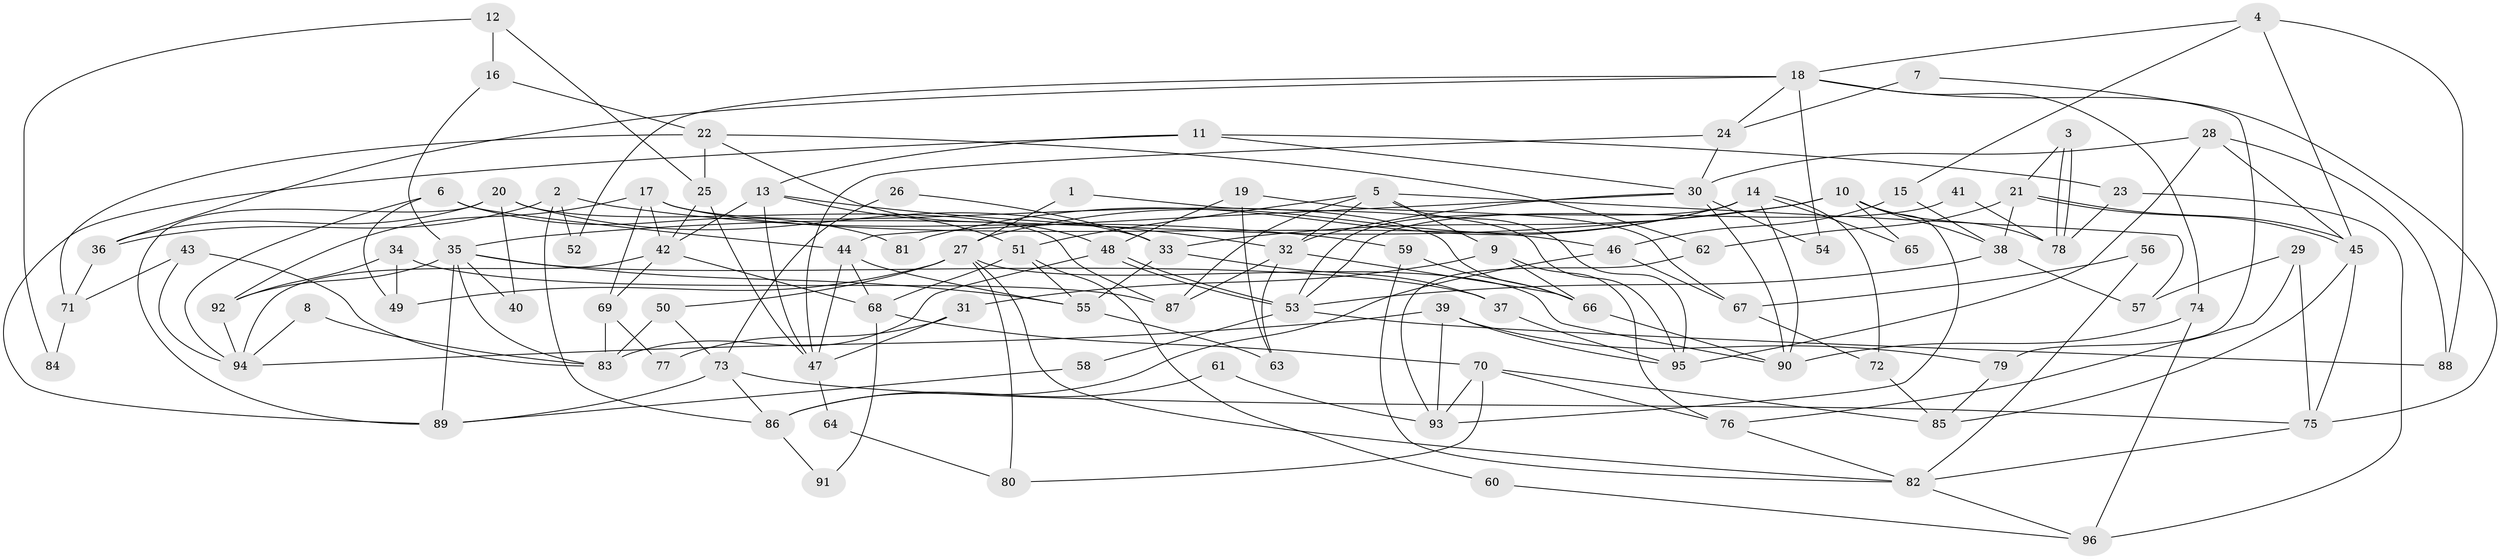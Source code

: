 // Generated by graph-tools (version 1.1) at 2025/02/03/09/25 03:02:00]
// undirected, 96 vertices, 192 edges
graph export_dot {
graph [start="1"]
  node [color=gray90,style=filled];
  1;
  2;
  3;
  4;
  5;
  6;
  7;
  8;
  9;
  10;
  11;
  12;
  13;
  14;
  15;
  16;
  17;
  18;
  19;
  20;
  21;
  22;
  23;
  24;
  25;
  26;
  27;
  28;
  29;
  30;
  31;
  32;
  33;
  34;
  35;
  36;
  37;
  38;
  39;
  40;
  41;
  42;
  43;
  44;
  45;
  46;
  47;
  48;
  49;
  50;
  51;
  52;
  53;
  54;
  55;
  56;
  57;
  58;
  59;
  60;
  61;
  62;
  63;
  64;
  65;
  66;
  67;
  68;
  69;
  70;
  71;
  72;
  73;
  74;
  75;
  76;
  77;
  78;
  79;
  80;
  81;
  82;
  83;
  84;
  85;
  86;
  87;
  88;
  89;
  90;
  91;
  92;
  93;
  94;
  95;
  96;
  1 -- 95;
  1 -- 27;
  2 -- 36;
  2 -- 86;
  2 -- 52;
  2 -- 59;
  3 -- 21;
  3 -- 78;
  3 -- 78;
  4 -- 45;
  4 -- 18;
  4 -- 15;
  4 -- 88;
  5 -- 87;
  5 -- 95;
  5 -- 9;
  5 -- 32;
  5 -- 51;
  5 -- 57;
  6 -- 44;
  6 -- 49;
  6 -- 81;
  6 -- 94;
  7 -- 24;
  7 -- 79;
  8 -- 83;
  8 -- 94;
  9 -- 76;
  9 -- 31;
  9 -- 66;
  10 -- 35;
  10 -- 78;
  10 -- 33;
  10 -- 38;
  10 -- 65;
  10 -- 93;
  11 -- 30;
  11 -- 13;
  11 -- 23;
  11 -- 89;
  12 -- 25;
  12 -- 16;
  12 -- 84;
  13 -- 51;
  13 -- 32;
  13 -- 42;
  13 -- 47;
  14 -- 27;
  14 -- 53;
  14 -- 65;
  14 -- 72;
  14 -- 81;
  14 -- 90;
  15 -- 38;
  15 -- 46;
  16 -- 35;
  16 -- 22;
  17 -- 46;
  17 -- 42;
  17 -- 66;
  17 -- 69;
  17 -- 92;
  18 -- 75;
  18 -- 24;
  18 -- 36;
  18 -- 52;
  18 -- 54;
  18 -- 74;
  19 -- 63;
  19 -- 48;
  19 -- 67;
  20 -- 33;
  20 -- 89;
  20 -- 36;
  20 -- 40;
  20 -- 87;
  21 -- 38;
  21 -- 45;
  21 -- 45;
  21 -- 62;
  22 -- 25;
  22 -- 48;
  22 -- 62;
  22 -- 71;
  23 -- 96;
  23 -- 78;
  24 -- 47;
  24 -- 30;
  25 -- 42;
  25 -- 47;
  26 -- 73;
  26 -- 33;
  27 -- 90;
  27 -- 50;
  27 -- 49;
  27 -- 80;
  27 -- 82;
  28 -- 30;
  28 -- 45;
  28 -- 88;
  28 -- 95;
  29 -- 76;
  29 -- 57;
  29 -- 75;
  30 -- 32;
  30 -- 90;
  30 -- 44;
  30 -- 54;
  31 -- 47;
  31 -- 77;
  32 -- 66;
  32 -- 63;
  32 -- 87;
  33 -- 55;
  33 -- 37;
  34 -- 87;
  34 -- 92;
  34 -- 49;
  35 -- 37;
  35 -- 83;
  35 -- 40;
  35 -- 55;
  35 -- 89;
  35 -- 92;
  36 -- 71;
  37 -- 95;
  38 -- 53;
  38 -- 57;
  39 -- 93;
  39 -- 94;
  39 -- 79;
  39 -- 95;
  41 -- 53;
  41 -- 78;
  42 -- 94;
  42 -- 68;
  42 -- 69;
  43 -- 94;
  43 -- 71;
  43 -- 83;
  44 -- 68;
  44 -- 47;
  44 -- 55;
  45 -- 75;
  45 -- 85;
  46 -- 67;
  46 -- 86;
  47 -- 64;
  48 -- 53;
  48 -- 53;
  48 -- 83;
  50 -- 83;
  50 -- 73;
  51 -- 55;
  51 -- 60;
  51 -- 68;
  53 -- 88;
  53 -- 58;
  55 -- 63;
  56 -- 67;
  56 -- 82;
  58 -- 89;
  59 -- 66;
  59 -- 82;
  60 -- 96;
  61 -- 86;
  61 -- 93;
  62 -- 93;
  64 -- 80;
  66 -- 90;
  67 -- 72;
  68 -- 70;
  68 -- 91;
  69 -- 77;
  69 -- 83;
  70 -- 93;
  70 -- 76;
  70 -- 80;
  70 -- 85;
  71 -- 84;
  72 -- 85;
  73 -- 89;
  73 -- 75;
  73 -- 86;
  74 -- 90;
  74 -- 96;
  75 -- 82;
  76 -- 82;
  79 -- 85;
  82 -- 96;
  86 -- 91;
  92 -- 94;
}
